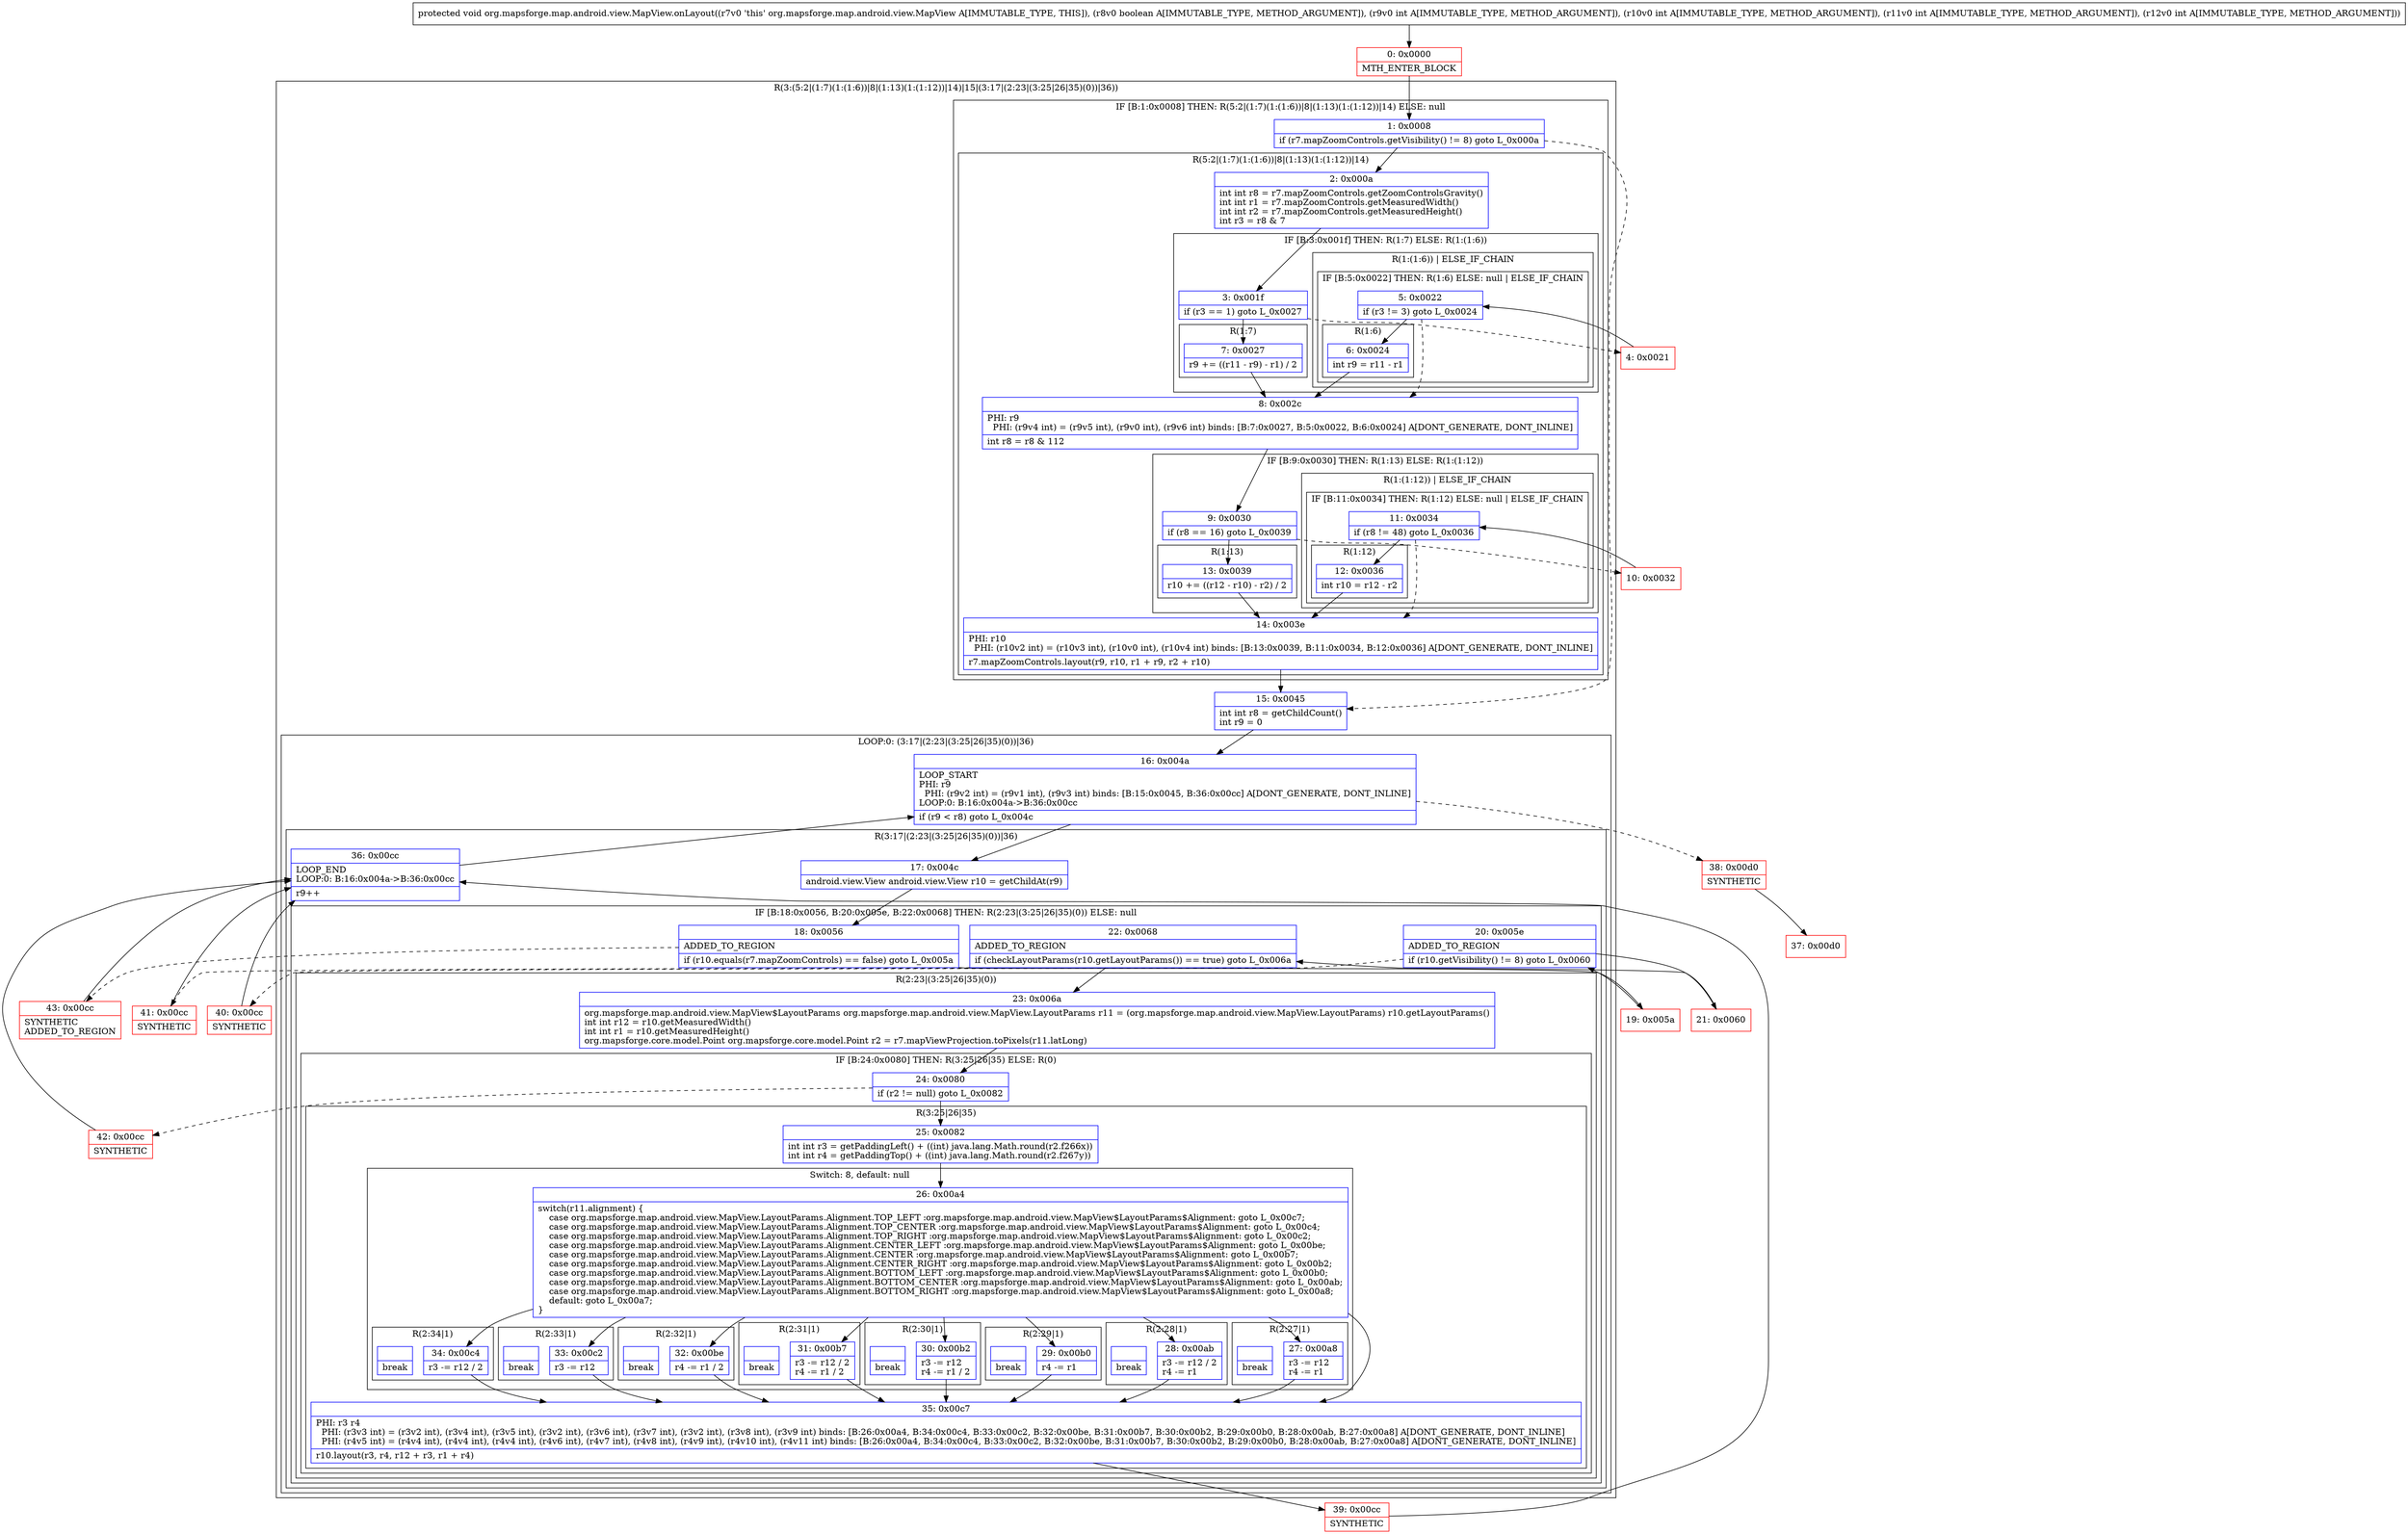 digraph "CFG fororg.mapsforge.map.android.view.MapView.onLayout(ZIIII)V" {
subgraph cluster_Region_1523132498 {
label = "R(3:(5:2|(1:7)(1:(1:6))|8|(1:13)(1:(1:12))|14)|15|(3:17|(2:23|(3:25|26|35)(0))|36))";
node [shape=record,color=blue];
subgraph cluster_IfRegion_1236102245 {
label = "IF [B:1:0x0008] THEN: R(5:2|(1:7)(1:(1:6))|8|(1:13)(1:(1:12))|14) ELSE: null";
node [shape=record,color=blue];
Node_1 [shape=record,label="{1\:\ 0x0008|if (r7.mapZoomControls.getVisibility() != 8) goto L_0x000a\l}"];
subgraph cluster_Region_449666375 {
label = "R(5:2|(1:7)(1:(1:6))|8|(1:13)(1:(1:12))|14)";
node [shape=record,color=blue];
Node_2 [shape=record,label="{2\:\ 0x000a|int int r8 = r7.mapZoomControls.getZoomControlsGravity()\lint int r1 = r7.mapZoomControls.getMeasuredWidth()\lint int r2 = r7.mapZoomControls.getMeasuredHeight()\lint r3 = r8 & 7\l}"];
subgraph cluster_IfRegion_1959936426 {
label = "IF [B:3:0x001f] THEN: R(1:7) ELSE: R(1:(1:6))";
node [shape=record,color=blue];
Node_3 [shape=record,label="{3\:\ 0x001f|if (r3 == 1) goto L_0x0027\l}"];
subgraph cluster_Region_1943085690 {
label = "R(1:7)";
node [shape=record,color=blue];
Node_7 [shape=record,label="{7\:\ 0x0027|r9 += ((r11 \- r9) \- r1) \/ 2\l}"];
}
subgraph cluster_Region_1206992440 {
label = "R(1:(1:6)) | ELSE_IF_CHAIN\l";
node [shape=record,color=blue];
subgraph cluster_IfRegion_1749674169 {
label = "IF [B:5:0x0022] THEN: R(1:6) ELSE: null | ELSE_IF_CHAIN\l";
node [shape=record,color=blue];
Node_5 [shape=record,label="{5\:\ 0x0022|if (r3 != 3) goto L_0x0024\l}"];
subgraph cluster_Region_264399017 {
label = "R(1:6)";
node [shape=record,color=blue];
Node_6 [shape=record,label="{6\:\ 0x0024|int r9 = r11 \- r1\l}"];
}
}
}
}
Node_8 [shape=record,label="{8\:\ 0x002c|PHI: r9 \l  PHI: (r9v4 int) = (r9v5 int), (r9v0 int), (r9v6 int) binds: [B:7:0x0027, B:5:0x0022, B:6:0x0024] A[DONT_GENERATE, DONT_INLINE]\l|int r8 = r8 & 112\l}"];
subgraph cluster_IfRegion_2139835735 {
label = "IF [B:9:0x0030] THEN: R(1:13) ELSE: R(1:(1:12))";
node [shape=record,color=blue];
Node_9 [shape=record,label="{9\:\ 0x0030|if (r8 == 16) goto L_0x0039\l}"];
subgraph cluster_Region_2117938458 {
label = "R(1:13)";
node [shape=record,color=blue];
Node_13 [shape=record,label="{13\:\ 0x0039|r10 += ((r12 \- r10) \- r2) \/ 2\l}"];
}
subgraph cluster_Region_1261319289 {
label = "R(1:(1:12)) | ELSE_IF_CHAIN\l";
node [shape=record,color=blue];
subgraph cluster_IfRegion_582690753 {
label = "IF [B:11:0x0034] THEN: R(1:12) ELSE: null | ELSE_IF_CHAIN\l";
node [shape=record,color=blue];
Node_11 [shape=record,label="{11\:\ 0x0034|if (r8 != 48) goto L_0x0036\l}"];
subgraph cluster_Region_250241279 {
label = "R(1:12)";
node [shape=record,color=blue];
Node_12 [shape=record,label="{12\:\ 0x0036|int r10 = r12 \- r2\l}"];
}
}
}
}
Node_14 [shape=record,label="{14\:\ 0x003e|PHI: r10 \l  PHI: (r10v2 int) = (r10v3 int), (r10v0 int), (r10v4 int) binds: [B:13:0x0039, B:11:0x0034, B:12:0x0036] A[DONT_GENERATE, DONT_INLINE]\l|r7.mapZoomControls.layout(r9, r10, r1 + r9, r2 + r10)\l}"];
}
}
Node_15 [shape=record,label="{15\:\ 0x0045|int int r8 = getChildCount()\lint r9 = 0\l}"];
subgraph cluster_LoopRegion_180020014 {
label = "LOOP:0: (3:17|(2:23|(3:25|26|35)(0))|36)";
node [shape=record,color=blue];
Node_16 [shape=record,label="{16\:\ 0x004a|LOOP_START\lPHI: r9 \l  PHI: (r9v2 int) = (r9v1 int), (r9v3 int) binds: [B:15:0x0045, B:36:0x00cc] A[DONT_GENERATE, DONT_INLINE]\lLOOP:0: B:16:0x004a\-\>B:36:0x00cc\l|if (r9 \< r8) goto L_0x004c\l}"];
subgraph cluster_Region_1323218003 {
label = "R(3:17|(2:23|(3:25|26|35)(0))|36)";
node [shape=record,color=blue];
Node_17 [shape=record,label="{17\:\ 0x004c|android.view.View android.view.View r10 = getChildAt(r9)\l}"];
subgraph cluster_IfRegion_301136379 {
label = "IF [B:18:0x0056, B:20:0x005e, B:22:0x0068] THEN: R(2:23|(3:25|26|35)(0)) ELSE: null";
node [shape=record,color=blue];
Node_18 [shape=record,label="{18\:\ 0x0056|ADDED_TO_REGION\l|if (r10.equals(r7.mapZoomControls) == false) goto L_0x005a\l}"];
Node_20 [shape=record,label="{20\:\ 0x005e|ADDED_TO_REGION\l|if (r10.getVisibility() != 8) goto L_0x0060\l}"];
Node_22 [shape=record,label="{22\:\ 0x0068|ADDED_TO_REGION\l|if (checkLayoutParams(r10.getLayoutParams()) == true) goto L_0x006a\l}"];
subgraph cluster_Region_40552495 {
label = "R(2:23|(3:25|26|35)(0))";
node [shape=record,color=blue];
Node_23 [shape=record,label="{23\:\ 0x006a|org.mapsforge.map.android.view.MapView$LayoutParams org.mapsforge.map.android.view.MapView.LayoutParams r11 = (org.mapsforge.map.android.view.MapView.LayoutParams) r10.getLayoutParams()\lint int r12 = r10.getMeasuredWidth()\lint int r1 = r10.getMeasuredHeight()\lorg.mapsforge.core.model.Point org.mapsforge.core.model.Point r2 = r7.mapViewProjection.toPixels(r11.latLong)\l}"];
subgraph cluster_IfRegion_664453761 {
label = "IF [B:24:0x0080] THEN: R(3:25|26|35) ELSE: R(0)";
node [shape=record,color=blue];
Node_24 [shape=record,label="{24\:\ 0x0080|if (r2 != null) goto L_0x0082\l}"];
subgraph cluster_Region_1603598559 {
label = "R(3:25|26|35)";
node [shape=record,color=blue];
Node_25 [shape=record,label="{25\:\ 0x0082|int int r3 = getPaddingLeft() + ((int) java.lang.Math.round(r2.f266x))\lint int r4 = getPaddingTop() + ((int) java.lang.Math.round(r2.f267y))\l}"];
subgraph cluster_SwitchRegion_1683202898 {
label = "Switch: 8, default: null";
node [shape=record,color=blue];
Node_26 [shape=record,label="{26\:\ 0x00a4|switch(r11.alignment) \{\l    case org.mapsforge.map.android.view.MapView.LayoutParams.Alignment.TOP_LEFT :org.mapsforge.map.android.view.MapView$LayoutParams$Alignment: goto L_0x00c7;\l    case org.mapsforge.map.android.view.MapView.LayoutParams.Alignment.TOP_CENTER :org.mapsforge.map.android.view.MapView$LayoutParams$Alignment: goto L_0x00c4;\l    case org.mapsforge.map.android.view.MapView.LayoutParams.Alignment.TOP_RIGHT :org.mapsforge.map.android.view.MapView$LayoutParams$Alignment: goto L_0x00c2;\l    case org.mapsforge.map.android.view.MapView.LayoutParams.Alignment.CENTER_LEFT :org.mapsforge.map.android.view.MapView$LayoutParams$Alignment: goto L_0x00be;\l    case org.mapsforge.map.android.view.MapView.LayoutParams.Alignment.CENTER :org.mapsforge.map.android.view.MapView$LayoutParams$Alignment: goto L_0x00b7;\l    case org.mapsforge.map.android.view.MapView.LayoutParams.Alignment.CENTER_RIGHT :org.mapsforge.map.android.view.MapView$LayoutParams$Alignment: goto L_0x00b2;\l    case org.mapsforge.map.android.view.MapView.LayoutParams.Alignment.BOTTOM_LEFT :org.mapsforge.map.android.view.MapView$LayoutParams$Alignment: goto L_0x00b0;\l    case org.mapsforge.map.android.view.MapView.LayoutParams.Alignment.BOTTOM_CENTER :org.mapsforge.map.android.view.MapView$LayoutParams$Alignment: goto L_0x00ab;\l    case org.mapsforge.map.android.view.MapView.LayoutParams.Alignment.BOTTOM_RIGHT :org.mapsforge.map.android.view.MapView$LayoutParams$Alignment: goto L_0x00a8;\l    default: goto L_0x00a7;\l\}\l}"];
subgraph cluster_Region_1659413250 {
label = "R(2:34|1)";
node [shape=record,color=blue];
Node_34 [shape=record,label="{34\:\ 0x00c4|r3 \-= r12 \/ 2\l}"];
Node_InsnContainer_1290955904 [shape=record,label="{|break\l}"];
}
subgraph cluster_Region_915879104 {
label = "R(2:33|1)";
node [shape=record,color=blue];
Node_33 [shape=record,label="{33\:\ 0x00c2|r3 \-= r12\l}"];
Node_InsnContainer_1855909695 [shape=record,label="{|break\l}"];
}
subgraph cluster_Region_981103101 {
label = "R(2:32|1)";
node [shape=record,color=blue];
Node_32 [shape=record,label="{32\:\ 0x00be|r4 \-= r1 \/ 2\l}"];
Node_InsnContainer_542116906 [shape=record,label="{|break\l}"];
}
subgraph cluster_Region_1312645325 {
label = "R(2:31|1)";
node [shape=record,color=blue];
Node_31 [shape=record,label="{31\:\ 0x00b7|r3 \-= r12 \/ 2\lr4 \-= r1 \/ 2\l}"];
Node_InsnContainer_451377573 [shape=record,label="{|break\l}"];
}
subgraph cluster_Region_923599723 {
label = "R(2:30|1)";
node [shape=record,color=blue];
Node_30 [shape=record,label="{30\:\ 0x00b2|r3 \-= r12\lr4 \-= r1 \/ 2\l}"];
Node_InsnContainer_1169063957 [shape=record,label="{|break\l}"];
}
subgraph cluster_Region_1706244994 {
label = "R(2:29|1)";
node [shape=record,color=blue];
Node_29 [shape=record,label="{29\:\ 0x00b0|r4 \-= r1\l}"];
Node_InsnContainer_1548773512 [shape=record,label="{|break\l}"];
}
subgraph cluster_Region_282744379 {
label = "R(2:28|1)";
node [shape=record,color=blue];
Node_28 [shape=record,label="{28\:\ 0x00ab|r3 \-= r12 \/ 2\lr4 \-= r1\l}"];
Node_InsnContainer_2093031028 [shape=record,label="{|break\l}"];
}
subgraph cluster_Region_526664148 {
label = "R(2:27|1)";
node [shape=record,color=blue];
Node_27 [shape=record,label="{27\:\ 0x00a8|r3 \-= r12\lr4 \-= r1\l}"];
Node_InsnContainer_1573546520 [shape=record,label="{|break\l}"];
}
}
Node_35 [shape=record,label="{35\:\ 0x00c7|PHI: r3 r4 \l  PHI: (r3v3 int) = (r3v2 int), (r3v4 int), (r3v5 int), (r3v2 int), (r3v6 int), (r3v7 int), (r3v2 int), (r3v8 int), (r3v9 int) binds: [B:26:0x00a4, B:34:0x00c4, B:33:0x00c2, B:32:0x00be, B:31:0x00b7, B:30:0x00b2, B:29:0x00b0, B:28:0x00ab, B:27:0x00a8] A[DONT_GENERATE, DONT_INLINE]\l  PHI: (r4v5 int) = (r4v4 int), (r4v4 int), (r4v4 int), (r4v6 int), (r4v7 int), (r4v8 int), (r4v9 int), (r4v10 int), (r4v11 int) binds: [B:26:0x00a4, B:34:0x00c4, B:33:0x00c2, B:32:0x00be, B:31:0x00b7, B:30:0x00b2, B:29:0x00b0, B:28:0x00ab, B:27:0x00a8] A[DONT_GENERATE, DONT_INLINE]\l|r10.layout(r3, r4, r12 + r3, r1 + r4)\l}"];
}
subgraph cluster_Region_1825957788 {
label = "R(0)";
node [shape=record,color=blue];
}
}
}
}
Node_36 [shape=record,label="{36\:\ 0x00cc|LOOP_END\lLOOP:0: B:16:0x004a\-\>B:36:0x00cc\l|r9++\l}"];
}
}
}
Node_0 [shape=record,color=red,label="{0\:\ 0x0000|MTH_ENTER_BLOCK\l}"];
Node_4 [shape=record,color=red,label="{4\:\ 0x0021}"];
Node_10 [shape=record,color=red,label="{10\:\ 0x0032}"];
Node_19 [shape=record,color=red,label="{19\:\ 0x005a}"];
Node_21 [shape=record,color=red,label="{21\:\ 0x0060}"];
Node_37 [shape=record,color=red,label="{37\:\ 0x00d0}"];
Node_38 [shape=record,color=red,label="{38\:\ 0x00d0|SYNTHETIC\l}"];
Node_39 [shape=record,color=red,label="{39\:\ 0x00cc|SYNTHETIC\l}"];
Node_40 [shape=record,color=red,label="{40\:\ 0x00cc|SYNTHETIC\l}"];
Node_41 [shape=record,color=red,label="{41\:\ 0x00cc|SYNTHETIC\l}"];
Node_42 [shape=record,color=red,label="{42\:\ 0x00cc|SYNTHETIC\l}"];
Node_43 [shape=record,color=red,label="{43\:\ 0x00cc|SYNTHETIC\lADDED_TO_REGION\l}"];
MethodNode[shape=record,label="{protected void org.mapsforge.map.android.view.MapView.onLayout((r7v0 'this' org.mapsforge.map.android.view.MapView A[IMMUTABLE_TYPE, THIS]), (r8v0 boolean A[IMMUTABLE_TYPE, METHOD_ARGUMENT]), (r9v0 int A[IMMUTABLE_TYPE, METHOD_ARGUMENT]), (r10v0 int A[IMMUTABLE_TYPE, METHOD_ARGUMENT]), (r11v0 int A[IMMUTABLE_TYPE, METHOD_ARGUMENT]), (r12v0 int A[IMMUTABLE_TYPE, METHOD_ARGUMENT])) }"];
MethodNode -> Node_0;
Node_1 -> Node_2;
Node_1 -> Node_15[style=dashed];
Node_2 -> Node_3;
Node_3 -> Node_4[style=dashed];
Node_3 -> Node_7;
Node_7 -> Node_8;
Node_5 -> Node_6;
Node_5 -> Node_8[style=dashed];
Node_6 -> Node_8;
Node_8 -> Node_9;
Node_9 -> Node_10[style=dashed];
Node_9 -> Node_13;
Node_13 -> Node_14;
Node_11 -> Node_12;
Node_11 -> Node_14[style=dashed];
Node_12 -> Node_14;
Node_14 -> Node_15;
Node_15 -> Node_16;
Node_16 -> Node_17;
Node_16 -> Node_38[style=dashed];
Node_17 -> Node_18;
Node_18 -> Node_19;
Node_18 -> Node_43[style=dashed];
Node_20 -> Node_21;
Node_20 -> Node_40[style=dashed];
Node_22 -> Node_23;
Node_22 -> Node_41[style=dashed];
Node_23 -> Node_24;
Node_24 -> Node_25;
Node_24 -> Node_42[style=dashed];
Node_25 -> Node_26;
Node_26 -> Node_27;
Node_26 -> Node_28;
Node_26 -> Node_29;
Node_26 -> Node_30;
Node_26 -> Node_31;
Node_26 -> Node_32;
Node_26 -> Node_33;
Node_26 -> Node_34;
Node_26 -> Node_35;
Node_34 -> Node_35;
Node_33 -> Node_35;
Node_32 -> Node_35;
Node_31 -> Node_35;
Node_30 -> Node_35;
Node_29 -> Node_35;
Node_28 -> Node_35;
Node_27 -> Node_35;
Node_35 -> Node_39;
Node_36 -> Node_16;
Node_0 -> Node_1;
Node_4 -> Node_5;
Node_10 -> Node_11;
Node_19 -> Node_20;
Node_21 -> Node_22;
Node_38 -> Node_37;
Node_39 -> Node_36;
Node_40 -> Node_36;
Node_41 -> Node_36;
Node_42 -> Node_36;
Node_43 -> Node_36;
}

